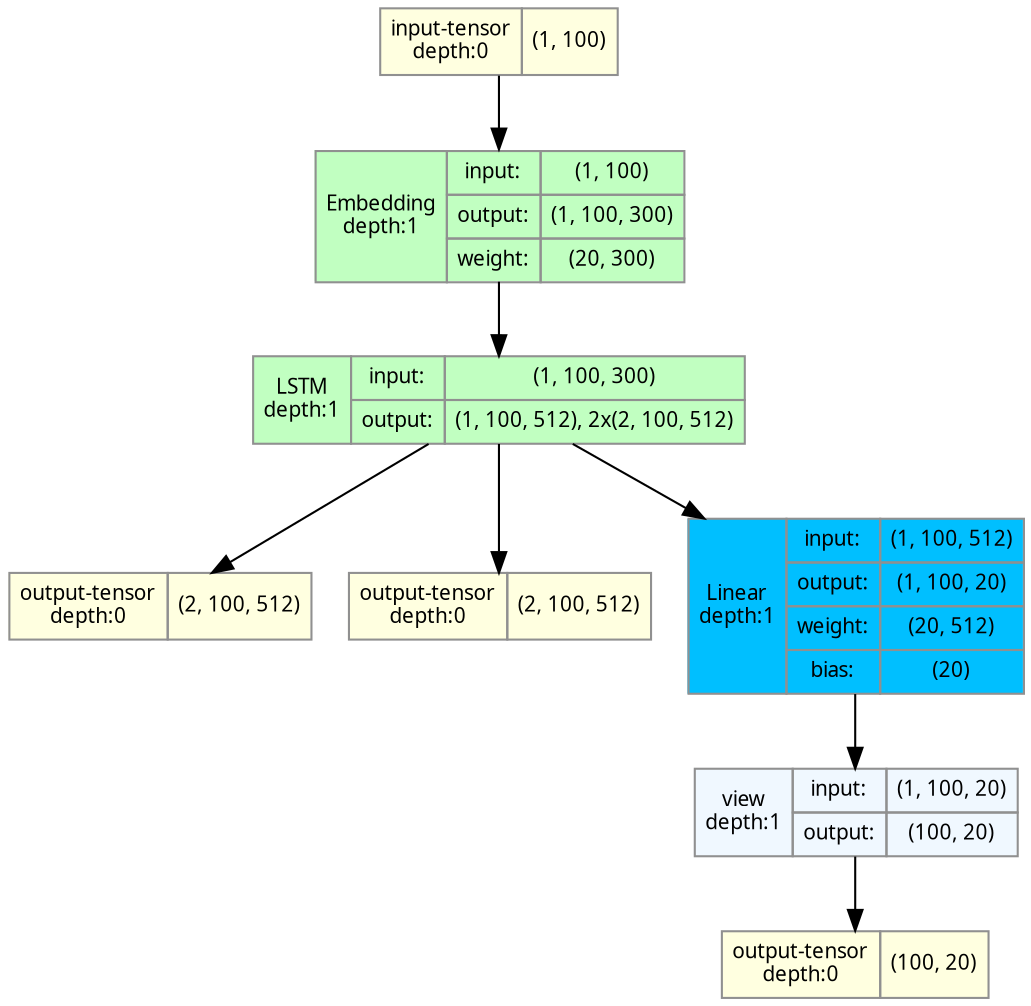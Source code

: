 strict digraph LSTM {
	graph [ordering=in rankdir=TB size="12.0,12.0"]
	node [align=left color="#909090" fillcolor="#ffffff90" fontname="Linux libertine" fontsize=10 height=0.2 margin=0 ranksep=0.1 shape=plaintext style=filled]
	edge [fontsize=10]
	0 [label=<
                    <TABLE BORDER="0" CELLBORDER="1"
                    CELLSPACING="0" CELLPADDING="4">
                        <TR><TD BGCOLOR="lightyellow">input-tensor<BR/>depth:0</TD><TD>(1, 100)</TD></TR>
                    </TABLE>> fillcolor=lightyellow]
	1 [label=<
                    <TABLE BORDER="0" CELLBORDER="1"
                    CELLSPACING="0" CELLPADDING="4">
                    <TR>
                        <TD ROWSPAN="120"
                        BGCOLOR="darkseagreen1">Embedding<BR/>depth:1</TD>
                        <TD>input:</TD>
                        <TD>(1, 100)</TD>
                    </TR>
                    <TR>
                        <TD>output:</TD>
                        <TD>(1, 100, 300)</TD>
                    </TR>
                                    <TR>
                    <TD>weight:</TD>
                    <TD>(20, 300)</TD>
                </TR>
                    </TABLE>> fillcolor=darkseagreen1]
	2 [label=<
                    <TABLE BORDER="0" CELLBORDER="1"
                    CELLSPACING="0" CELLPADDING="4">
                    <TR>
                        <TD ROWSPAN="2"
                        BGCOLOR="darkseagreen1">LSTM<BR/>depth:1</TD>
                        <TD>input:</TD>
                        <TD>(1, 100, 300)</TD>
                    </TR>
                    <TR>
                        <TD>output:</TD>
                        <TD>(1, 100, 512), 2x(2, 100, 512)</TD>
                    </TR>
                    
                    </TABLE>> fillcolor=darkseagreen1]
	3 [label=<
                    <TABLE BORDER="0" CELLBORDER="1"
                    CELLSPACING="0" CELLPADDING="4">
                        <TR><TD BGCOLOR="lightyellow">output-tensor<BR/>depth:0</TD><TD>(2, 100, 512)</TD></TR>
                    </TABLE>> fillcolor=lightyellow]
	4 [label=<
                    <TABLE BORDER="0" CELLBORDER="1"
                    CELLSPACING="0" CELLPADDING="4">
                        <TR><TD BGCOLOR="lightyellow">output-tensor<BR/>depth:0</TD><TD>(2, 100, 512)</TD></TR>
                    </TABLE>> fillcolor=lightyellow]
	5 [label=<
                    <TABLE BORDER="0" CELLBORDER="1"
                    CELLSPACING="0" CELLPADDING="4">
                    <TR>
                        <TD ROWSPAN="232"
                        BGCOLOR="deepskyblue1">Linear<BR/>depth:1</TD>
                        <TD>input:</TD>
                        <TD>(1, 100, 512)</TD>
                    </TR>
                    <TR>
                        <TD>output:</TD>
                        <TD>(1, 100, 20)</TD>
                    </TR>
                                    <TR>
                    <TD>weight:</TD>
                    <TD>(20, 512)</TD>
                </TR>
                <TR>
                    <TD>bias:</TD>
                    <TD>(20)</TD>
                </TR>
                    </TABLE>> fillcolor=deepskyblue1]
	6 [label=<
                    <TABLE BORDER="0" CELLBORDER="1"
                    CELLSPACING="0" CELLPADDING="4">
                    <TR>
                        <TD ROWSPAN="2"
                        BGCOLOR="aliceblue">view<BR/>depth:1</TD>
                        <TD>input:</TD>
                        <TD>(1, 100, 20)</TD>
                    </TR>
                    <TR>
                        <TD>output:</TD>
                        <TD>(100, 20)</TD>
                    </TR>
                    
                    </TABLE>> fillcolor=aliceblue]
	7 [label=<
                    <TABLE BORDER="0" CELLBORDER="1"
                    CELLSPACING="0" CELLPADDING="4">
                        <TR><TD BGCOLOR="lightyellow">output-tensor<BR/>depth:0</TD><TD>(100, 20)</TD></TR>
                    </TABLE>> fillcolor=lightyellow]
	0 -> 1
	1 -> 2
	2 -> 5
	2 -> 3
	2 -> 4
	5 -> 6
	6 -> 7
}
